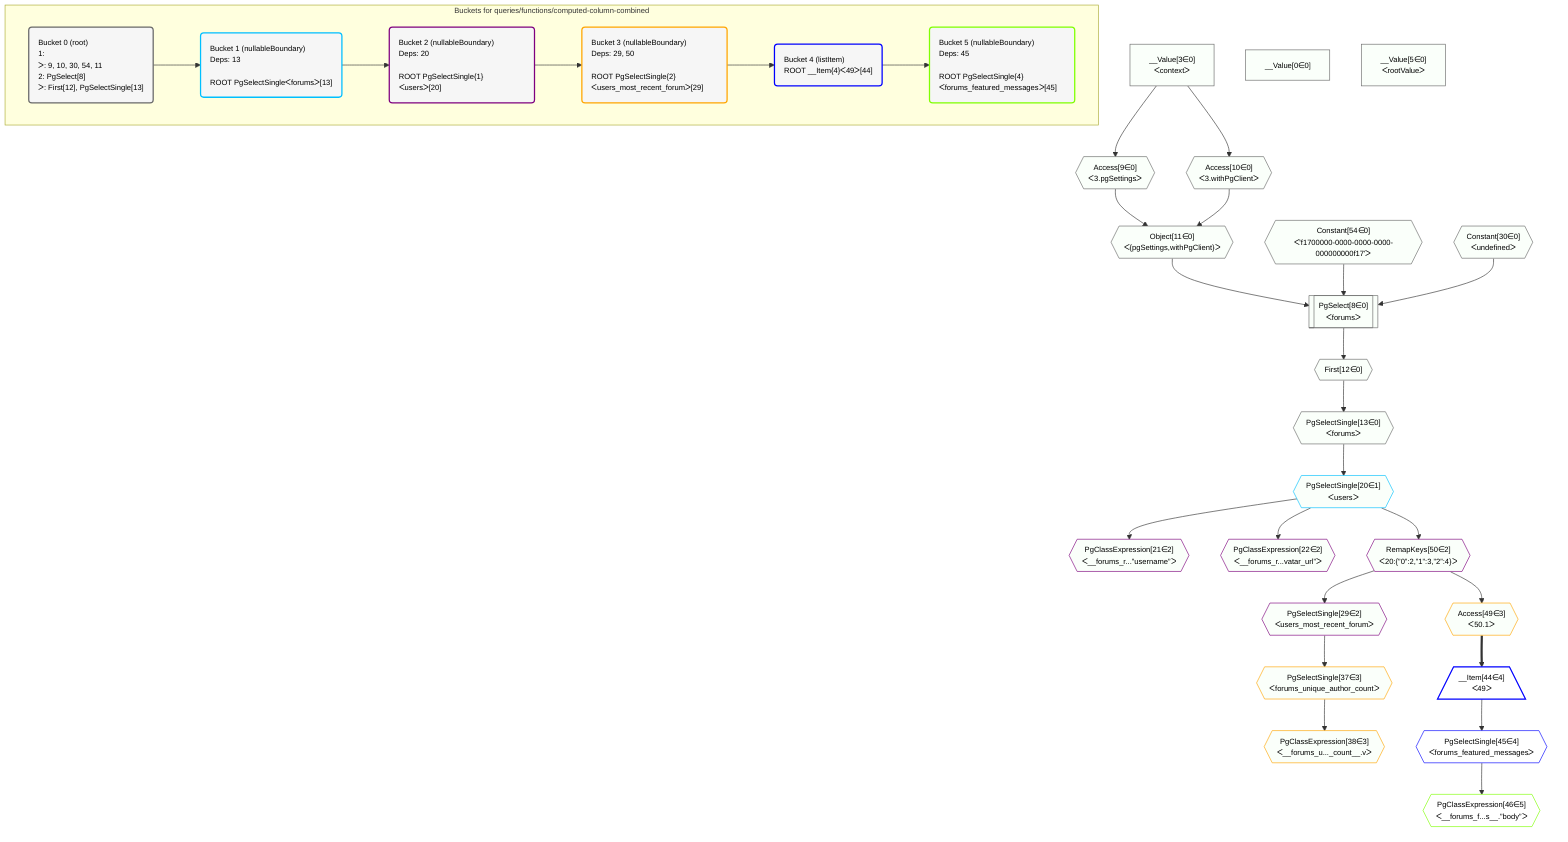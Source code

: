 %%{init: {'themeVariables': { 'fontSize': '12px'}}}%%
graph TD
    classDef path fill:#eee,stroke:#000,color:#000
    classDef plan fill:#fff,stroke-width:1px,color:#000
    classDef itemplan fill:#fff,stroke-width:2px,color:#000
    classDef unbatchedplan fill:#dff,stroke-width:1px,color:#000
    classDef sideeffectplan fill:#fcc,stroke-width:2px,color:#000
    classDef bucket fill:#f6f6f6,color:#000,stroke-width:2px,text-align:left


    %% plan dependencies
    PgSelect8[["PgSelect[8∈0]<br />ᐸforumsᐳ"]]:::plan
    Object11{{"Object[11∈0]<br />ᐸ{pgSettings,withPgClient}ᐳ"}}:::plan
    Constant54{{"Constant[54∈0]<br />ᐸ'f1700000-0000-0000-0000-000000000f17'ᐳ"}}:::plan
    Constant30{{"Constant[30∈0]<br />ᐸundefinedᐳ"}}:::plan
    Object11 & Constant54 & Constant30 --> PgSelect8
    Access9{{"Access[9∈0]<br />ᐸ3.pgSettingsᐳ"}}:::plan
    Access10{{"Access[10∈0]<br />ᐸ3.withPgClientᐳ"}}:::plan
    Access9 & Access10 --> Object11
    __Value3["__Value[3∈0]<br />ᐸcontextᐳ"]:::plan
    __Value3 --> Access9
    __Value3 --> Access10
    First12{{"First[12∈0]"}}:::plan
    PgSelect8 --> First12
    PgSelectSingle13{{"PgSelectSingle[13∈0]<br />ᐸforumsᐳ"}}:::plan
    First12 --> PgSelectSingle13
    __Value0["__Value[0∈0]"]:::plan
    __Value5["__Value[5∈0]<br />ᐸrootValueᐳ"]:::plan
    PgSelectSingle20{{"PgSelectSingle[20∈1]<br />ᐸusersᐳ"}}:::plan
    PgSelectSingle13 --> PgSelectSingle20
    PgClassExpression21{{"PgClassExpression[21∈2]<br />ᐸ__forums_r...”username”ᐳ"}}:::plan
    PgSelectSingle20 --> PgClassExpression21
    PgClassExpression22{{"PgClassExpression[22∈2]<br />ᐸ__forums_r...vatar_url”ᐳ"}}:::plan
    PgSelectSingle20 --> PgClassExpression22
    PgSelectSingle29{{"PgSelectSingle[29∈2]<br />ᐸusers_most_recent_forumᐳ"}}:::plan
    RemapKeys50{{"RemapKeys[50∈2]<br />ᐸ20:{”0”:2,”1”:3,”2”:4}ᐳ"}}:::plan
    RemapKeys50 --> PgSelectSingle29
    PgSelectSingle20 --> RemapKeys50
    PgSelectSingle37{{"PgSelectSingle[37∈3]<br />ᐸforums_unique_author_countᐳ"}}:::plan
    PgSelectSingle29 --> PgSelectSingle37
    PgClassExpression38{{"PgClassExpression[38∈3]<br />ᐸ__forums_u..._count__.vᐳ"}}:::plan
    PgSelectSingle37 --> PgClassExpression38
    Access49{{"Access[49∈3]<br />ᐸ50.1ᐳ"}}:::plan
    RemapKeys50 --> Access49
    __Item44[/"__Item[44∈4]<br />ᐸ49ᐳ"\]:::itemplan
    Access49 ==> __Item44
    PgSelectSingle45{{"PgSelectSingle[45∈4]<br />ᐸforums_featured_messagesᐳ"}}:::plan
    __Item44 --> PgSelectSingle45
    PgClassExpression46{{"PgClassExpression[46∈5]<br />ᐸ__forums_f...s__.”body”ᐳ"}}:::plan
    PgSelectSingle45 --> PgClassExpression46

    %% define steps

    subgraph "Buckets for queries/functions/computed-column-combined"
    Bucket0("Bucket 0 (root)<br />1: <br />ᐳ: 9, 10, 30, 54, 11<br />2: PgSelect[8]<br />ᐳ: First[12], PgSelectSingle[13]"):::bucket
    classDef bucket0 stroke:#696969
    class Bucket0,__Value0,__Value3,__Value5,PgSelect8,Access9,Access10,Object11,First12,PgSelectSingle13,Constant30,Constant54 bucket0
    Bucket1("Bucket 1 (nullableBoundary)<br />Deps: 13<br /><br />ROOT PgSelectSingleᐸforumsᐳ[13]"):::bucket
    classDef bucket1 stroke:#00bfff
    class Bucket1,PgSelectSingle20 bucket1
    Bucket2("Bucket 2 (nullableBoundary)<br />Deps: 20<br /><br />ROOT PgSelectSingle{1}ᐸusersᐳ[20]"):::bucket
    classDef bucket2 stroke:#7f007f
    class Bucket2,PgClassExpression21,PgClassExpression22,PgSelectSingle29,RemapKeys50 bucket2
    Bucket3("Bucket 3 (nullableBoundary)<br />Deps: 29, 50<br /><br />ROOT PgSelectSingle{2}ᐸusers_most_recent_forumᐳ[29]"):::bucket
    classDef bucket3 stroke:#ffa500
    class Bucket3,PgSelectSingle37,PgClassExpression38,Access49 bucket3
    Bucket4("Bucket 4 (listItem)<br />ROOT __Item{4}ᐸ49ᐳ[44]"):::bucket
    classDef bucket4 stroke:#0000ff
    class Bucket4,__Item44,PgSelectSingle45 bucket4
    Bucket5("Bucket 5 (nullableBoundary)<br />Deps: 45<br /><br />ROOT PgSelectSingle{4}ᐸforums_featured_messagesᐳ[45]"):::bucket
    classDef bucket5 stroke:#7fff00
    class Bucket5,PgClassExpression46 bucket5
    Bucket0 --> Bucket1
    Bucket1 --> Bucket2
    Bucket2 --> Bucket3
    Bucket3 --> Bucket4
    Bucket4 --> Bucket5
    classDef unary fill:#fafffa,borderWidth:8px
    class PgSelect8,Object11,Access9,Access10,First12,PgSelectSingle13,__Value0,__Value3,__Value5,Constant30,Constant54,PgSelectSingle20,PgClassExpression21,PgClassExpression22,PgSelectSingle29,RemapKeys50,PgSelectSingle37,PgClassExpression38,Access49 unary
    end